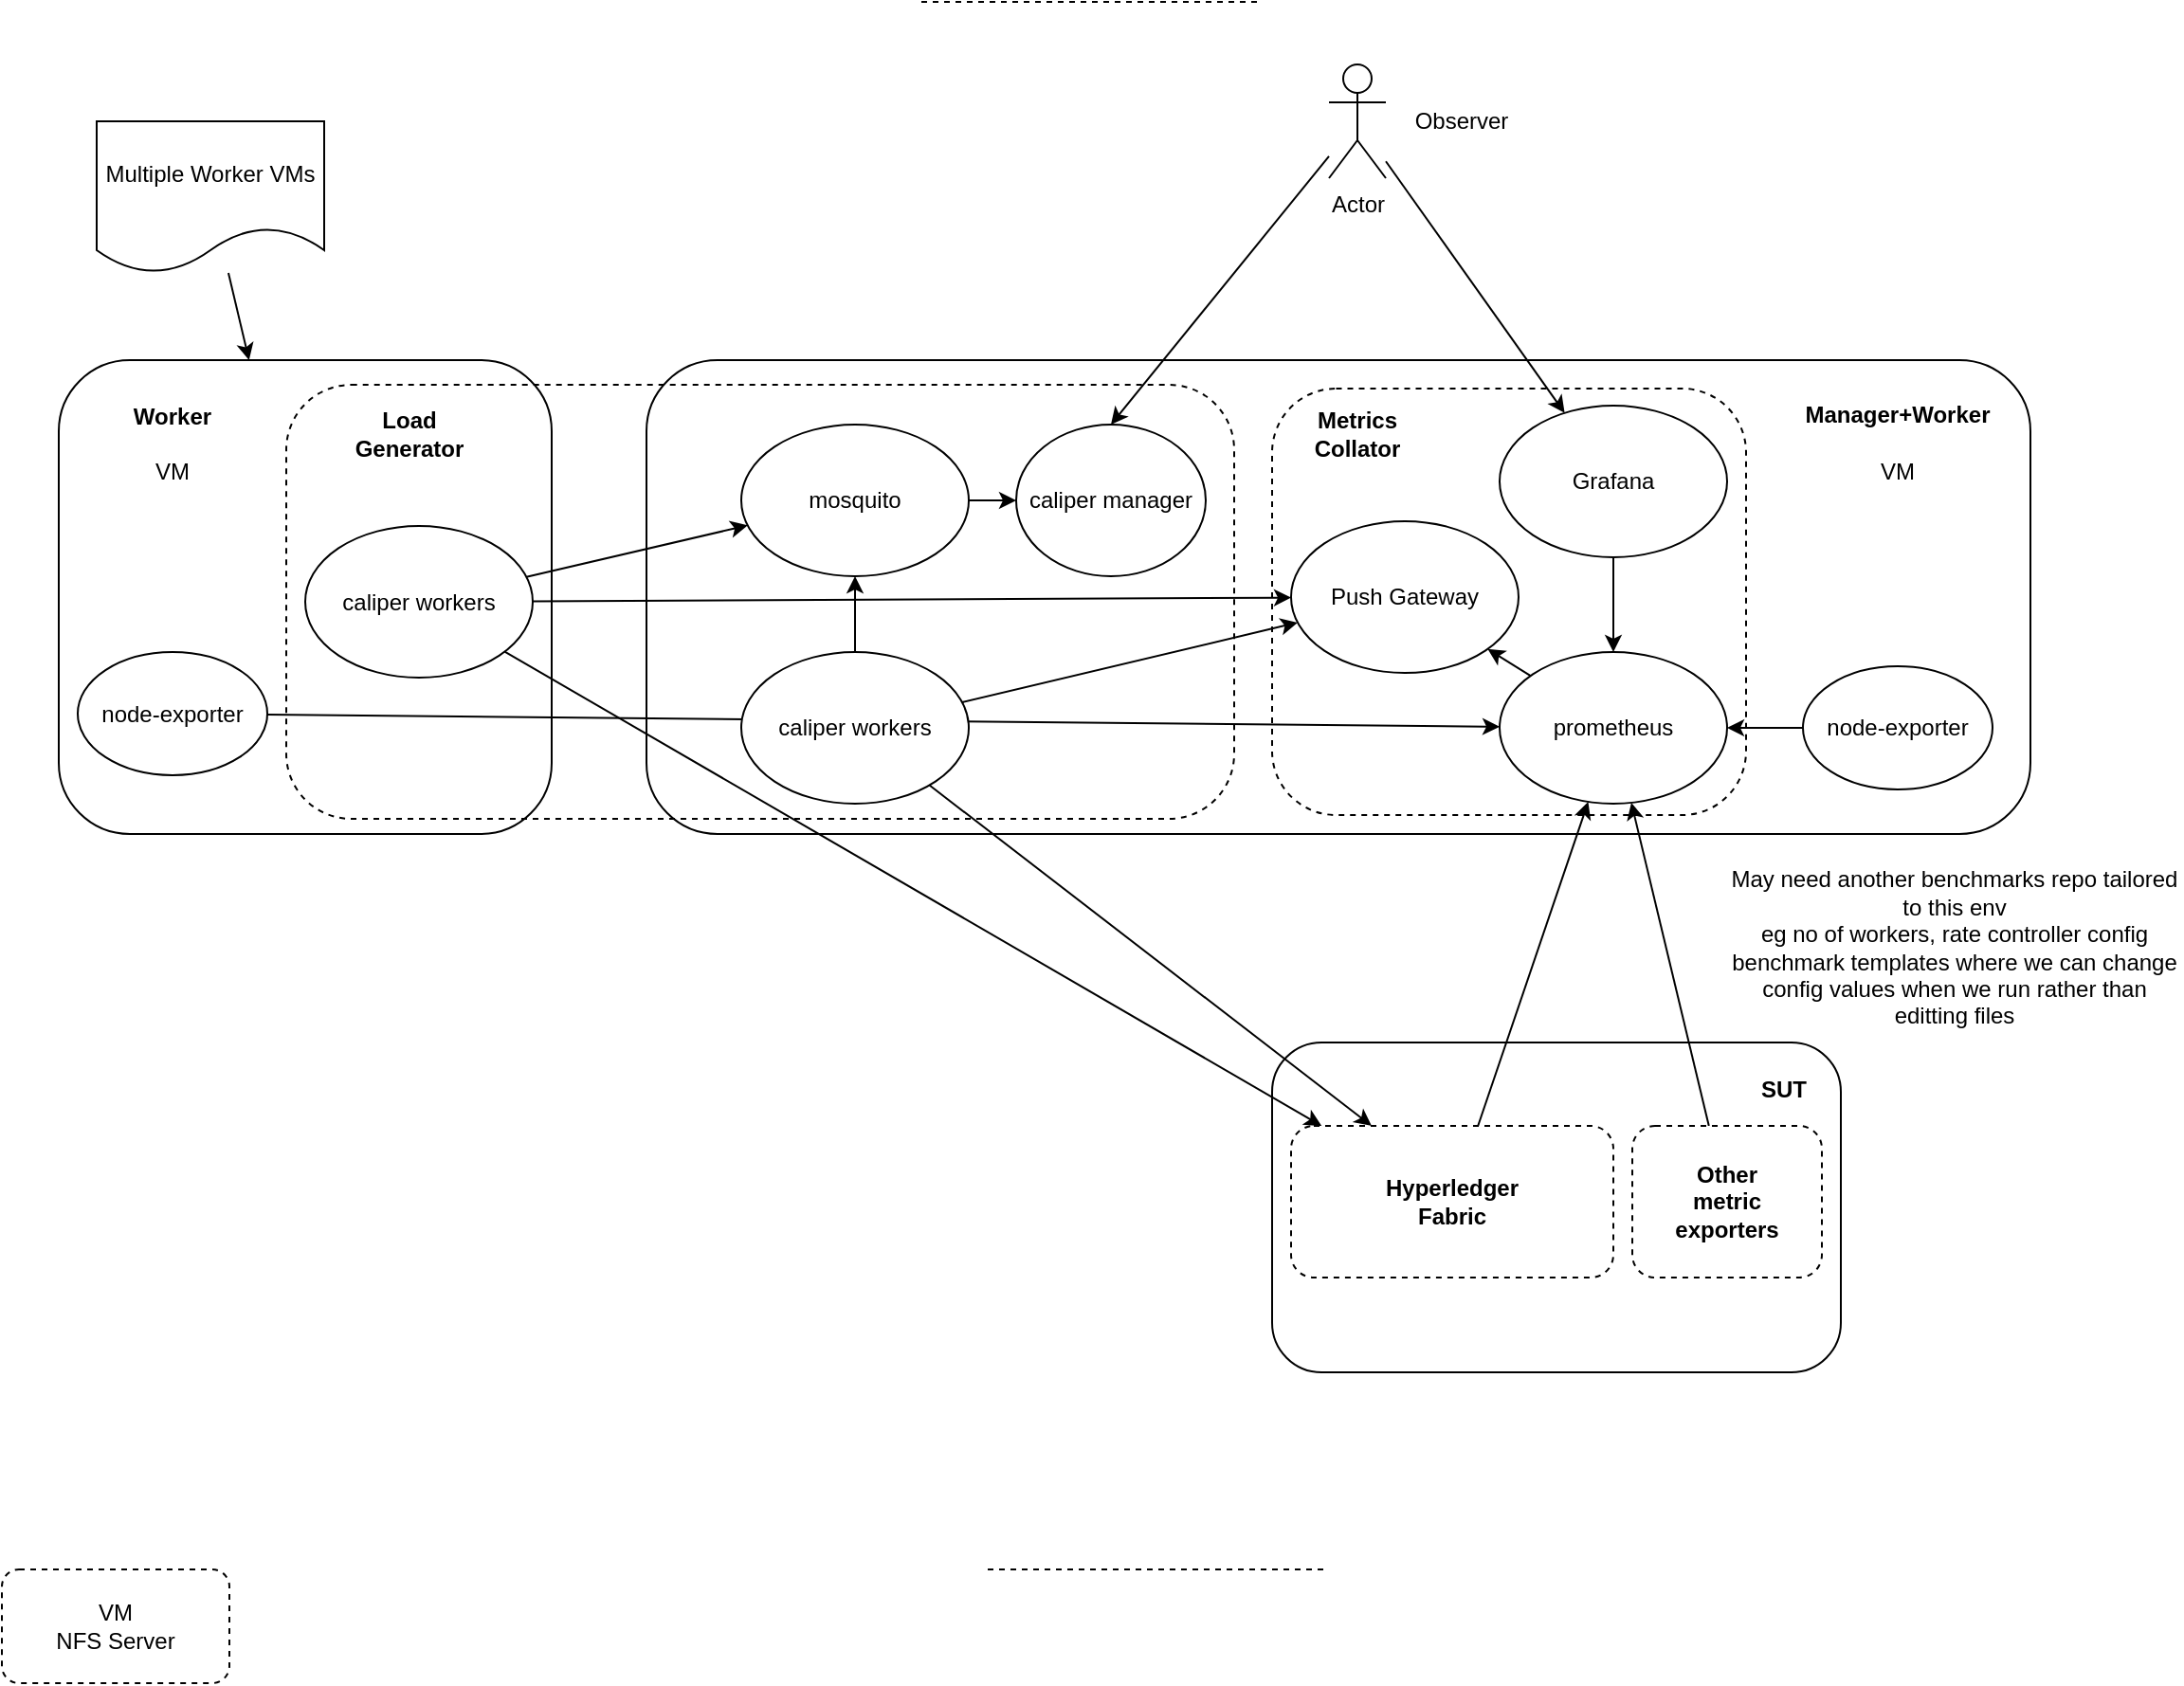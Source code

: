 <mxfile version="19.0.3" type="device"><diagram id="bUXfh-6qZ3e6SYFE_2er" name="Page-1"><mxGraphModel dx="1364" dy="253" grid="1" gridSize="10" guides="1" tooltips="1" connect="1" arrows="1" fold="1" page="1" pageScale="1" pageWidth="1169" pageHeight="827" math="0" shadow="0"><root><mxCell id="0"/><mxCell id="1" parent="0"/><mxCell id="fjv4r4GAdfLC6H4fCuyF-35" value="" style="rounded=1;whiteSpace=wrap;html=1;" parent="1" vertex="1"><mxGeometry x="40" y="1016" width="260" height="250" as="geometry"/></mxCell><mxCell id="fjv4r4GAdfLC6H4fCuyF-13" value="" style="rounded=1;whiteSpace=wrap;html=1;" parent="1" vertex="1"><mxGeometry x="350" y="1016" width="730" height="250" as="geometry"/></mxCell><mxCell id="fjv4r4GAdfLC6H4fCuyF-40" value="" style="rounded=1;whiteSpace=wrap;html=1;dashed=1;" parent="1" vertex="1"><mxGeometry x="680" y="1031" width="250" height="225" as="geometry"/></mxCell><mxCell id="fjv4r4GAdfLC6H4fCuyF-19" value="" style="rounded=1;whiteSpace=wrap;html=1;" parent="1" vertex="1"><mxGeometry x="680" y="1376" width="300" height="174" as="geometry"/></mxCell><mxCell id="8T8DixNI3S8LtmVzUHq4-10" style="edgeStyle=none;rounded=0;orthogonalLoop=1;jettySize=auto;html=1;" edge="1" parent="1" source="fjv4r4GAdfLC6H4fCuyF-41" target="fjv4r4GAdfLC6H4fCuyF-17"><mxGeometry relative="1" as="geometry"/></mxCell><mxCell id="fjv4r4GAdfLC6H4fCuyF-41" value="Other&lt;br&gt;metric&lt;br&gt;exporters" style="rounded=1;whiteSpace=wrap;html=1;dashed=1;fontStyle=1" parent="1" vertex="1"><mxGeometry x="870" y="1420" width="100" height="80" as="geometry"/></mxCell><mxCell id="fjv4r4GAdfLC6H4fCuyF-33" style="edgeStyle=none;rounded=0;orthogonalLoop=1;jettySize=auto;html=1;" parent="1" source="fjv4r4GAdfLC6H4fCuyF-15" target="fjv4r4GAdfLC6H4fCuyF-32" edge="1"><mxGeometry relative="1" as="geometry"/></mxCell><mxCell id="ZCvvf-g8pidQ1qOQZsFq-9" style="edgeStyle=none;rounded=0;orthogonalLoop=1;jettySize=auto;html=1;" parent="1" source="fjv4r4GAdfLC6H4fCuyF-15" target="ZCvvf-g8pidQ1qOQZsFq-7" edge="1"><mxGeometry relative="1" as="geometry"/></mxCell><mxCell id="fjv4r4GAdfLC6H4fCuyF-44" style="edgeStyle=none;rounded=0;orthogonalLoop=1;jettySize=auto;html=1;entryX=0.5;entryY=0;entryDx=0;entryDy=0;" parent="1" source="fjv4r4GAdfLC6H4fCuyF-16" target="fjv4r4GAdfLC6H4fCuyF-17" edge="1"><mxGeometry relative="1" as="geometry"/></mxCell><mxCell id="fjv4r4GAdfLC6H4fCuyF-16" value="Grafana" style="ellipse;whiteSpace=wrap;html=1;" parent="1" vertex="1"><mxGeometry x="800" y="1040" width="120" height="80" as="geometry"/></mxCell><mxCell id="ZCvvf-g8pidQ1qOQZsFq-8" style="edgeStyle=none;rounded=0;orthogonalLoop=1;jettySize=auto;html=1;" parent="1" source="fjv4r4GAdfLC6H4fCuyF-17" target="ZCvvf-g8pidQ1qOQZsFq-7" edge="1"><mxGeometry relative="1" as="geometry"/></mxCell><mxCell id="fjv4r4GAdfLC6H4fCuyF-17" value="prometheus" style="ellipse;whiteSpace=wrap;html=1;" parent="1" vertex="1"><mxGeometry x="800" y="1170" width="120" height="80" as="geometry"/></mxCell><mxCell id="ZCvvf-g8pidQ1qOQZsFq-6" style="edgeStyle=none;rounded=0;orthogonalLoop=1;jettySize=auto;html=1;" parent="1" source="fjv4r4GAdfLC6H4fCuyF-32" target="fjv4r4GAdfLC6H4fCuyF-14" edge="1"><mxGeometry relative="1" as="geometry"/></mxCell><mxCell id="fjv4r4GAdfLC6H4fCuyF-37" style="edgeStyle=none;rounded=0;orthogonalLoop=1;jettySize=auto;html=1;" parent="1" source="fjv4r4GAdfLC6H4fCuyF-36" target="fjv4r4GAdfLC6H4fCuyF-32" edge="1"><mxGeometry relative="1" as="geometry"/></mxCell><mxCell id="ZCvvf-g8pidQ1qOQZsFq-10" style="edgeStyle=none;rounded=0;orthogonalLoop=1;jettySize=auto;html=1;" parent="1" source="fjv4r4GAdfLC6H4fCuyF-36" target="ZCvvf-g8pidQ1qOQZsFq-7" edge="1"><mxGeometry relative="1" as="geometry"/></mxCell><mxCell id="fjv4r4GAdfLC6H4fCuyF-38" value="VM" style="text;html=1;strokeColor=none;fillColor=none;align=center;verticalAlign=middle;whiteSpace=wrap;rounded=0;" parent="1" vertex="1"><mxGeometry x="980" y="1060" width="60" height="30" as="geometry"/></mxCell><mxCell id="fjv4r4GAdfLC6H4fCuyF-39" value="VM" style="text;html=1;strokeColor=none;fillColor=none;align=center;verticalAlign=middle;whiteSpace=wrap;rounded=0;" parent="1" vertex="1"><mxGeometry x="70" y="1060" width="60" height="30" as="geometry"/></mxCell><mxCell id="fjv4r4GAdfLC6H4fCuyF-55" value="May need another benchmarks repo tailored to this env&lt;br&gt;eg no of workers, rate controller config&lt;br&gt;benchmark templates where we can change config values when we run rather than editting files" style="text;html=1;strokeColor=none;fillColor=none;align=center;verticalAlign=middle;whiteSpace=wrap;rounded=0;" parent="1" vertex="1"><mxGeometry x="920" y="1276" width="240" height="100" as="geometry"/></mxCell><mxCell id="ZCvvf-g8pidQ1qOQZsFq-7" value="Push Gateway" style="ellipse;whiteSpace=wrap;html=1;" parent="1" vertex="1"><mxGeometry x="690" y="1101" width="120" height="80" as="geometry"/></mxCell><mxCell id="ZCvvf-g8pidQ1qOQZsFq-12" style="edgeStyle=none;rounded=0;orthogonalLoop=1;jettySize=auto;html=1;" parent="1" source="ZCvvf-g8pidQ1qOQZsFq-11" target="fjv4r4GAdfLC6H4fCuyF-16" edge="1"><mxGeometry relative="1" as="geometry"/></mxCell><mxCell id="ZCvvf-g8pidQ1qOQZsFq-13" style="edgeStyle=none;rounded=0;orthogonalLoop=1;jettySize=auto;html=1;entryX=0.5;entryY=0;entryDx=0;entryDy=0;" parent="1" source="ZCvvf-g8pidQ1qOQZsFq-11" target="fjv4r4GAdfLC6H4fCuyF-14" edge="1"><mxGeometry relative="1" as="geometry"/></mxCell><mxCell id="ZCvvf-g8pidQ1qOQZsFq-11" value="Actor" style="shape=umlActor;verticalLabelPosition=bottom;verticalAlign=top;html=1;outlineConnect=0;" parent="1" vertex="1"><mxGeometry x="710" y="860" width="30" height="60" as="geometry"/></mxCell><mxCell id="fjv4r4GAdfLC6H4fCuyF-32" value="mosquito" style="ellipse;whiteSpace=wrap;html=1;" parent="1" vertex="1"><mxGeometry x="400" y="1050" width="120" height="80" as="geometry"/></mxCell><mxCell id="ZCvvf-g8pidQ1qOQZsFq-15" value="" style="rounded=1;whiteSpace=wrap;html=1;fillColor=none;dashed=1;" parent="1" vertex="1"><mxGeometry x="160" y="1029" width="500" height="229" as="geometry"/></mxCell><mxCell id="fjv4r4GAdfLC6H4fCuyF-14" value="caliper manager" style="ellipse;whiteSpace=wrap;html=1;" parent="1" vertex="1"><mxGeometry x="545" y="1050" width="100" height="80" as="geometry"/></mxCell><mxCell id="ZCvvf-g8pidQ1qOQZsFq-16" value="Load Generator" style="text;html=1;strokeColor=none;fillColor=none;align=center;verticalAlign=middle;whiteSpace=wrap;rounded=0;dashed=1;fontStyle=1" parent="1" vertex="1"><mxGeometry x="180" y="1040" width="90" height="30" as="geometry"/></mxCell><mxCell id="ZCvvf-g8pidQ1qOQZsFq-22" value="&lt;b&gt;Metrics&lt;br&gt;Collator&lt;/b&gt;" style="text;html=1;strokeColor=none;fillColor=none;align=center;verticalAlign=middle;whiteSpace=wrap;rounded=0;dashed=1;" parent="1" vertex="1"><mxGeometry x="695" y="1040" width="60" height="30" as="geometry"/></mxCell><mxCell id="8T8DixNI3S8LtmVzUHq4-9" style="edgeStyle=none;rounded=0;orthogonalLoop=1;jettySize=auto;html=1;" edge="1" parent="1" source="ZCvvf-g8pidQ1qOQZsFq-24" target="fjv4r4GAdfLC6H4fCuyF-17"><mxGeometry relative="1" as="geometry"/></mxCell><mxCell id="ZCvvf-g8pidQ1qOQZsFq-24" value="Hyperledger&lt;br&gt;Fabric" style="rounded=1;whiteSpace=wrap;html=1;dashed=1;fillColor=none;fontStyle=1" parent="1" vertex="1"><mxGeometry x="690" y="1420" width="170" height="80" as="geometry"/></mxCell><mxCell id="ZCvvf-g8pidQ1qOQZsFq-25" value="Manager+Worker" style="text;html=1;strokeColor=none;fillColor=none;align=center;verticalAlign=middle;whiteSpace=wrap;rounded=0;dashed=1;fontStyle=1" parent="1" vertex="1"><mxGeometry x="950" y="1030" width="120" height="30" as="geometry"/></mxCell><mxCell id="ZCvvf-g8pidQ1qOQZsFq-26" value="Worker" style="text;html=1;strokeColor=none;fillColor=none;align=center;verticalAlign=middle;whiteSpace=wrap;rounded=0;dashed=1;fontStyle=1" parent="1" vertex="1"><mxGeometry x="70" y="1031" width="60" height="30" as="geometry"/></mxCell><mxCell id="ZCvvf-g8pidQ1qOQZsFq-27" value="SUT" style="text;html=1;strokeColor=none;fillColor=none;align=center;verticalAlign=middle;whiteSpace=wrap;rounded=0;dashed=1;fontStyle=1" parent="1" vertex="1"><mxGeometry x="920" y="1386" width="60" height="30" as="geometry"/></mxCell><mxCell id="ZCvvf-g8pidQ1qOQZsFq-28" value="" style="endArrow=none;dashed=1;html=1;rounded=0;" parent="1" edge="1"><mxGeometry width="50" height="50" relative="1" as="geometry"><mxPoint x="530" y="1654" as="sourcePoint"/><mxPoint x="710" y="1654" as="targetPoint"/></mxGeometry></mxCell><mxCell id="ZCvvf-g8pidQ1qOQZsFq-34" style="edgeStyle=none;rounded=0;orthogonalLoop=1;jettySize=auto;html=1;" parent="1" source="ZCvvf-g8pidQ1qOQZsFq-31" target="fjv4r4GAdfLC6H4fCuyF-17" edge="1"><mxGeometry relative="1" as="geometry"/></mxCell><mxCell id="ZCvvf-g8pidQ1qOQZsFq-29" value="" style="endArrow=none;dashed=1;html=1;rounded=0;" parent="1" edge="1"><mxGeometry width="50" height="50" relative="1" as="geometry"><mxPoint x="495" y="827" as="sourcePoint"/><mxPoint x="675" y="827" as="targetPoint"/></mxGeometry></mxCell><mxCell id="ZCvvf-g8pidQ1qOQZsFq-31" value="node-exporter" style="ellipse;whiteSpace=wrap;html=1;" parent="1" vertex="1"><mxGeometry x="50" y="1170" width="100" height="65" as="geometry"/></mxCell><mxCell id="ZCvvf-g8pidQ1qOQZsFq-33" style="edgeStyle=none;rounded=0;orthogonalLoop=1;jettySize=auto;html=1;" parent="1" source="ZCvvf-g8pidQ1qOQZsFq-32" target="fjv4r4GAdfLC6H4fCuyF-17" edge="1"><mxGeometry relative="1" as="geometry"/></mxCell><mxCell id="ZCvvf-g8pidQ1qOQZsFq-32" value="node-exporter" style="ellipse;whiteSpace=wrap;html=1;" parent="1" vertex="1"><mxGeometry x="960" y="1177.5" width="100" height="65" as="geometry"/></mxCell><mxCell id="ZCvvf-g8pidQ1qOQZsFq-35" value="VM&lt;br&gt;NFS Server" style="rounded=1;whiteSpace=wrap;html=1;dashed=1;fillColor=none;" parent="1" vertex="1"><mxGeometry x="10" y="1654" width="120" height="60" as="geometry"/></mxCell><mxCell id="8T8DixNI3S8LtmVzUHq4-4" value="Observer" style="text;html=1;strokeColor=none;fillColor=none;align=center;verticalAlign=middle;whiteSpace=wrap;rounded=0;" vertex="1" parent="1"><mxGeometry x="750" y="875" width="60" height="30" as="geometry"/></mxCell><mxCell id="8T8DixNI3S8LtmVzUHq4-6" value="" style="edgeStyle=none;rounded=0;orthogonalLoop=1;jettySize=auto;html=1;" edge="1" parent="1" source="8T8DixNI3S8LtmVzUHq4-5" target="fjv4r4GAdfLC6H4fCuyF-35"><mxGeometry relative="1" as="geometry"/></mxCell><mxCell id="8T8DixNI3S8LtmVzUHq4-5" value="Multiple Worker VMs" style="shape=document;whiteSpace=wrap;html=1;boundedLbl=1;" vertex="1" parent="1"><mxGeometry x="60" y="890" width="120" height="80" as="geometry"/></mxCell><mxCell id="8T8DixNI3S8LtmVzUHq4-7" style="edgeStyle=none;rounded=0;orthogonalLoop=1;jettySize=auto;html=1;" edge="1" parent="1" source="fjv4r4GAdfLC6H4fCuyF-36" target="ZCvvf-g8pidQ1qOQZsFq-24"><mxGeometry relative="1" as="geometry"/></mxCell><mxCell id="fjv4r4GAdfLC6H4fCuyF-36" value="caliper workers" style="ellipse;whiteSpace=wrap;html=1;" parent="1" vertex="1"><mxGeometry x="170" y="1103.5" width="120" height="80" as="geometry"/></mxCell><mxCell id="8T8DixNI3S8LtmVzUHq4-8" style="edgeStyle=none;rounded=0;orthogonalLoop=1;jettySize=auto;html=1;entryX=0.25;entryY=0;entryDx=0;entryDy=0;" edge="1" parent="1" source="fjv4r4GAdfLC6H4fCuyF-15" target="ZCvvf-g8pidQ1qOQZsFq-24"><mxGeometry relative="1" as="geometry"/></mxCell><mxCell id="fjv4r4GAdfLC6H4fCuyF-15" value="caliper workers" style="ellipse;whiteSpace=wrap;html=1;" parent="1" vertex="1"><mxGeometry x="400" y="1170" width="120" height="80" as="geometry"/></mxCell></root></mxGraphModel></diagram></mxfile>